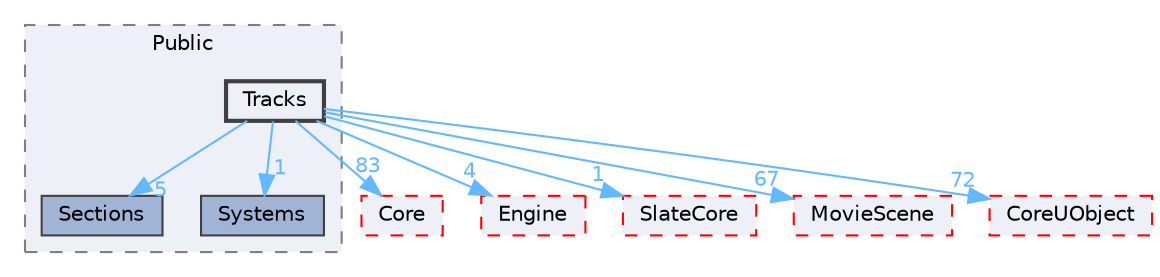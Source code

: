 digraph "Tracks"
{
 // INTERACTIVE_SVG=YES
 // LATEX_PDF_SIZE
  bgcolor="transparent";
  edge [fontname=Helvetica,fontsize=10,labelfontname=Helvetica,labelfontsize=10];
  node [fontname=Helvetica,fontsize=10,shape=box,height=0.2,width=0.4];
  compound=true
  subgraph clusterdir_9606a937bb9f1f9ce910f742b5960791 {
    graph [ bgcolor="#edf0f7", pencolor="grey50", label="Public", fontname=Helvetica,fontsize=10 style="filled,dashed", URL="dir_9606a937bb9f1f9ce910f742b5960791.html",tooltip=""]
  dir_48dac367fa5b6937d6520dafdd3f5f85 [label="Sections", fillcolor="#a2b4d6", color="grey25", style="filled", URL="dir_48dac367fa5b6937d6520dafdd3f5f85.html",tooltip=""];
  dir_e0ddd2e4cd7a70c048956e583fac2c93 [label="Systems", fillcolor="#a2b4d6", color="grey25", style="filled", URL="dir_e0ddd2e4cd7a70c048956e583fac2c93.html",tooltip=""];
  dir_2d3222e92d8cbdd0f19f830ec300059d [label="Tracks", fillcolor="#edf0f7", color="grey25", style="filled,bold", URL="dir_2d3222e92d8cbdd0f19f830ec300059d.html",tooltip=""];
  }
  dir_0e6cddcc9caa1238c7f3774224afaa45 [label="Core", fillcolor="#edf0f7", color="red", style="filled,dashed", URL="dir_0e6cddcc9caa1238c7f3774224afaa45.html",tooltip=""];
  dir_fdf6aa5c3cf3805bb958134448d60562 [label="Engine", fillcolor="#edf0f7", color="red", style="filled,dashed", URL="dir_fdf6aa5c3cf3805bb958134448d60562.html",tooltip=""];
  dir_f0f0d357c8c9eca10fb05693ae8c53b1 [label="SlateCore", fillcolor="#edf0f7", color="red", style="filled,dashed", URL="dir_f0f0d357c8c9eca10fb05693ae8c53b1.html",tooltip=""];
  dir_ed1388184b1cf3e774c585122fc72079 [label="MovieScene", fillcolor="#edf0f7", color="red", style="filled,dashed", URL="dir_ed1388184b1cf3e774c585122fc72079.html",tooltip=""];
  dir_4c499e5e32e2b4479ad7e552df73eeae [label="CoreUObject", fillcolor="#edf0f7", color="red", style="filled,dashed", URL="dir_4c499e5e32e2b4479ad7e552df73eeae.html",tooltip=""];
  dir_2d3222e92d8cbdd0f19f830ec300059d->dir_0e6cddcc9caa1238c7f3774224afaa45 [headlabel="83", labeldistance=1.5 headhref="dir_001203_000266.html" href="dir_001203_000266.html" color="steelblue1" fontcolor="steelblue1"];
  dir_2d3222e92d8cbdd0f19f830ec300059d->dir_48dac367fa5b6937d6520dafdd3f5f85 [headlabel="5", labeldistance=1.5 headhref="dir_001203_001001.html" href="dir_001203_001001.html" color="steelblue1" fontcolor="steelblue1"];
  dir_2d3222e92d8cbdd0f19f830ec300059d->dir_4c499e5e32e2b4479ad7e552df73eeae [headlabel="72", labeldistance=1.5 headhref="dir_001203_000268.html" href="dir_001203_000268.html" color="steelblue1" fontcolor="steelblue1"];
  dir_2d3222e92d8cbdd0f19f830ec300059d->dir_e0ddd2e4cd7a70c048956e583fac2c93 [headlabel="1", labeldistance=1.5 headhref="dir_001203_001163.html" href="dir_001203_001163.html" color="steelblue1" fontcolor="steelblue1"];
  dir_2d3222e92d8cbdd0f19f830ec300059d->dir_ed1388184b1cf3e774c585122fc72079 [headlabel="67", labeldistance=1.5 headhref="dir_001203_000671.html" href="dir_001203_000671.html" color="steelblue1" fontcolor="steelblue1"];
  dir_2d3222e92d8cbdd0f19f830ec300059d->dir_f0f0d357c8c9eca10fb05693ae8c53b1 [headlabel="1", labeldistance=1.5 headhref="dir_001203_001045.html" href="dir_001203_001045.html" color="steelblue1" fontcolor="steelblue1"];
  dir_2d3222e92d8cbdd0f19f830ec300059d->dir_fdf6aa5c3cf3805bb958134448d60562 [headlabel="4", labeldistance=1.5 headhref="dir_001203_000366.html" href="dir_001203_000366.html" color="steelblue1" fontcolor="steelblue1"];
}

